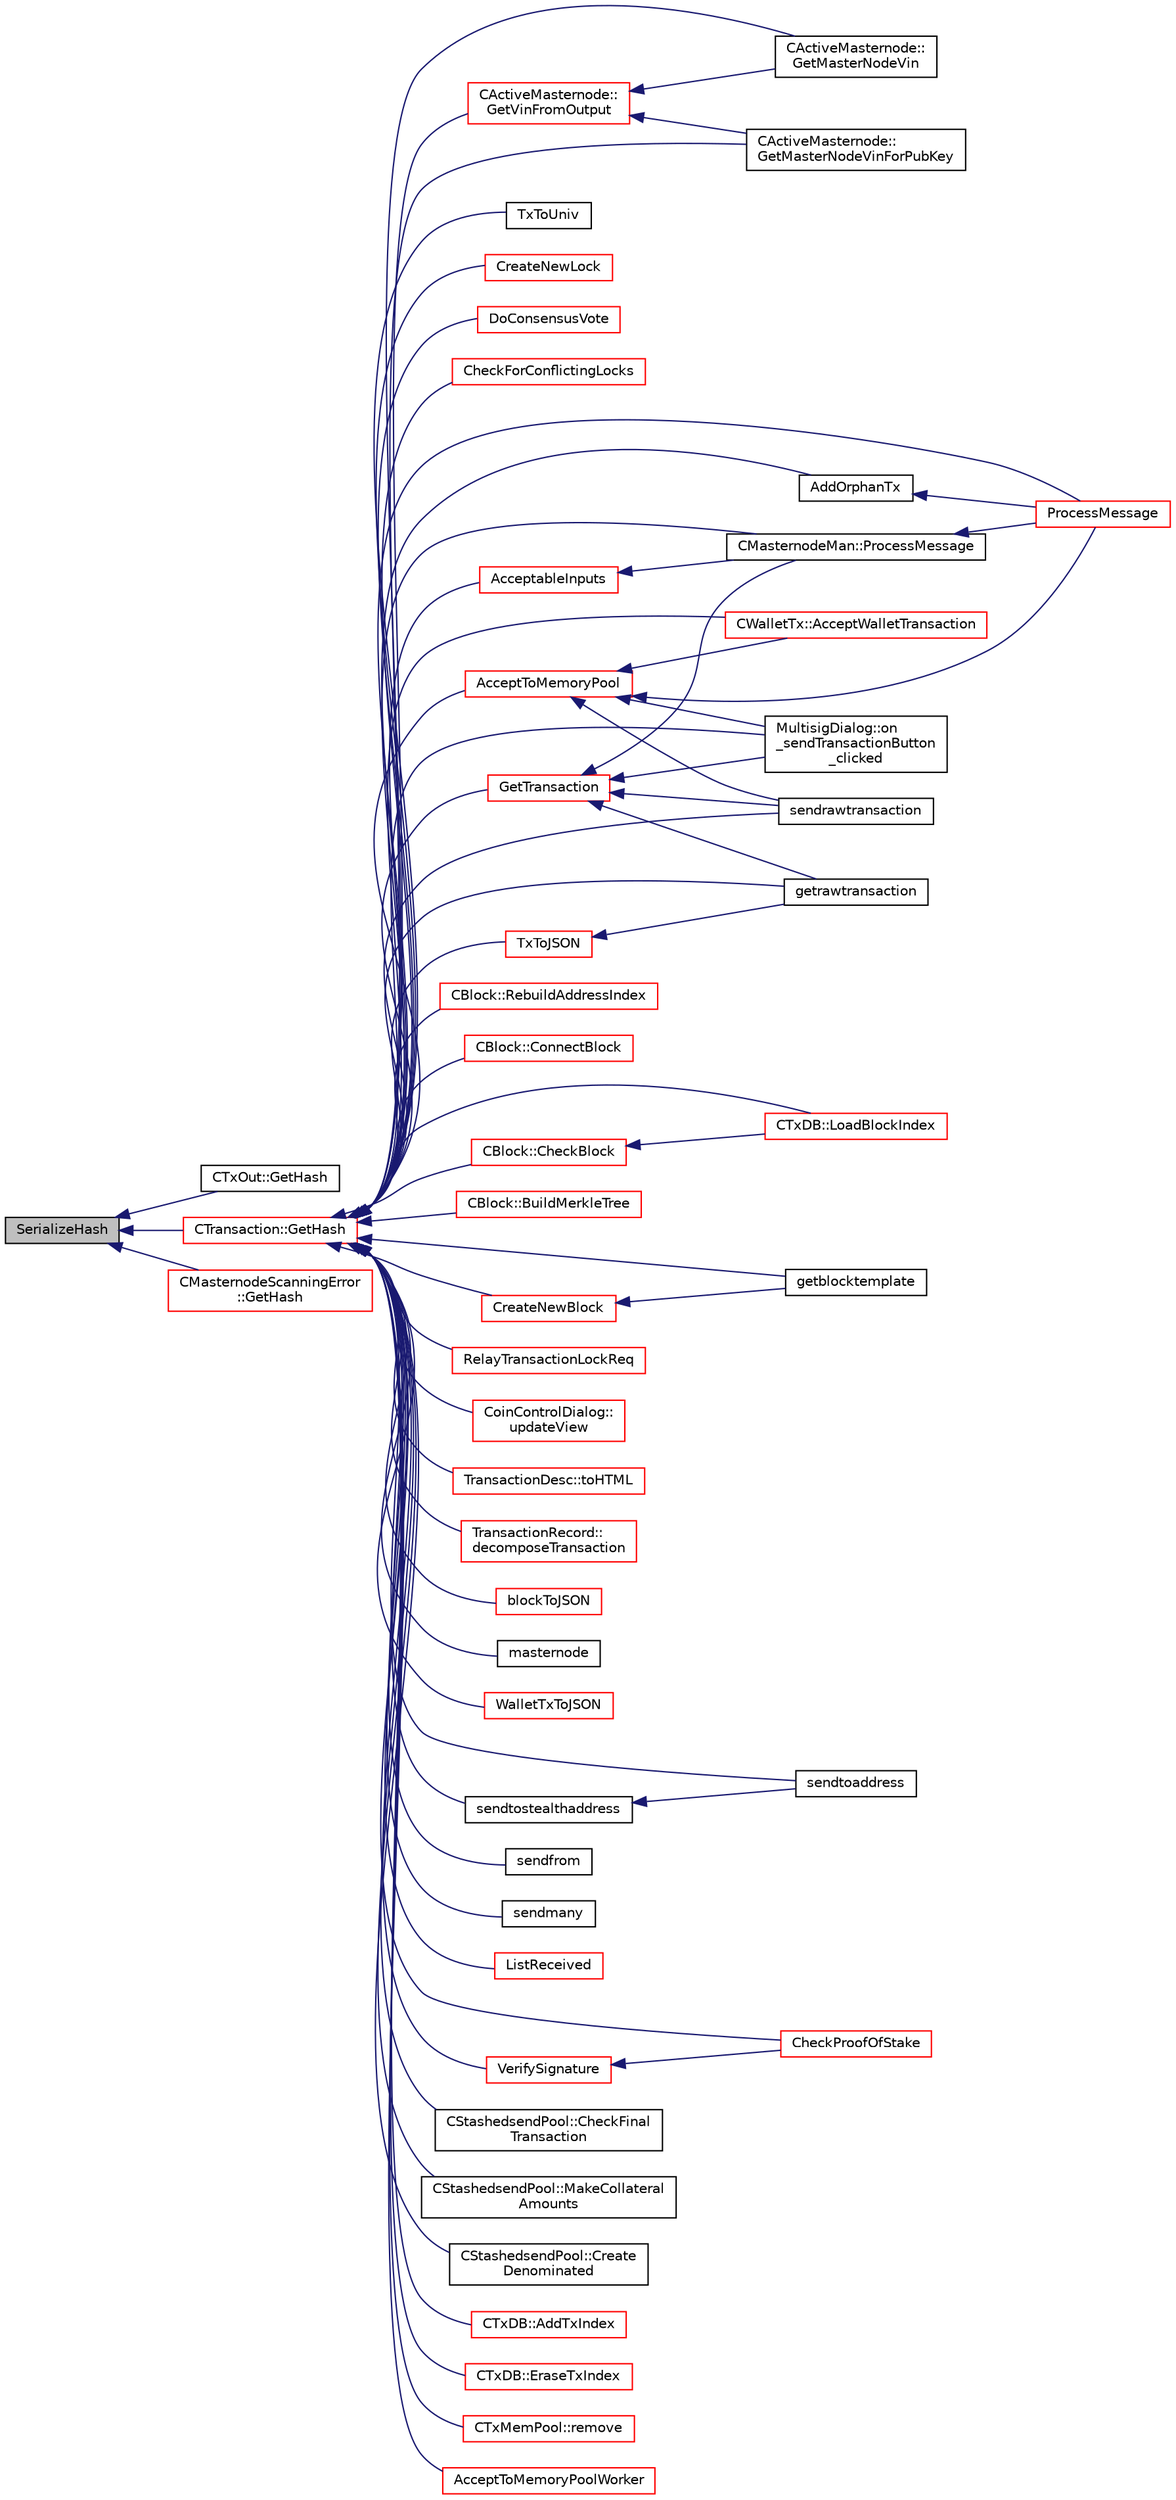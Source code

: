 digraph "SerializeHash"
{
  edge [fontname="Helvetica",fontsize="10",labelfontname="Helvetica",labelfontsize="10"];
  node [fontname="Helvetica",fontsize="10",shape=record];
  rankdir="LR";
  Node719 [label="SerializeHash",height=0.2,width=0.4,color="black", fillcolor="grey75", style="filled", fontcolor="black"];
  Node719 -> Node720 [dir="back",color="midnightblue",fontsize="10",style="solid",fontname="Helvetica"];
  Node720 [label="CTxOut::GetHash",height=0.2,width=0.4,color="black", fillcolor="white", style="filled",URL="$d2/db7/class_c_tx_out.html#af97a27e75b8698951bacc4c5a6ca70af"];
  Node719 -> Node721 [dir="back",color="midnightblue",fontsize="10",style="solid",fontname="Helvetica"];
  Node721 [label="CTransaction::GetHash",height=0.2,width=0.4,color="red", fillcolor="white", style="filled",URL="$df/d43/class_c_transaction.html#a0b46d80e82ca324e82c2ce3fc1492bfa"];
  Node721 -> Node722 [dir="back",color="midnightblue",fontsize="10",style="solid",fontname="Helvetica"];
  Node722 [label="CActiveMasternode::\lGetMasterNodeVin",height=0.2,width=0.4,color="black", fillcolor="white", style="filled",URL="$d9/d29/class_c_active_masternode.html#adc93036b86ee9ef6abe5e0b783a51283"];
  Node721 -> Node723 [dir="back",color="midnightblue",fontsize="10",style="solid",fontname="Helvetica"];
  Node723 [label="CActiveMasternode::\lGetMasterNodeVinForPubKey",height=0.2,width=0.4,color="black", fillcolor="white", style="filled",URL="$d9/d29/class_c_active_masternode.html#ada17e6bbfd69a3acf166b49c10365da4"];
  Node721 -> Node724 [dir="back",color="midnightblue",fontsize="10",style="solid",fontname="Helvetica"];
  Node724 [label="CActiveMasternode::\lGetVinFromOutput",height=0.2,width=0.4,color="red", fillcolor="white", style="filled",URL="$d9/d29/class_c_active_masternode.html#abc2ae1e24001f80ace4bbea2b6453944"];
  Node724 -> Node722 [dir="back",color="midnightblue",fontsize="10",style="solid",fontname="Helvetica"];
  Node724 -> Node723 [dir="back",color="midnightblue",fontsize="10",style="solid",fontname="Helvetica"];
  Node721 -> Node726 [dir="back",color="midnightblue",fontsize="10",style="solid",fontname="Helvetica"];
  Node726 [label="TxToUniv",height=0.2,width=0.4,color="black", fillcolor="white", style="filled",URL="$d5/d2e/core__write_8cpp.html#aeb901ca565e3df0e3bc0c9863ad8f53a"];
  Node721 -> Node727 [dir="back",color="midnightblue",fontsize="10",style="solid",fontname="Helvetica"];
  Node727 [label="CreateNewLock",height=0.2,width=0.4,color="red", fillcolor="white", style="filled",URL="$d6/d5f/instantx_8h.html#a3774b6dae3dfa0a6c85e3604e742150c"];
  Node721 -> Node765 [dir="back",color="midnightblue",fontsize="10",style="solid",fontname="Helvetica"];
  Node765 [label="DoConsensusVote",height=0.2,width=0.4,color="red", fillcolor="white", style="filled",URL="$d6/d5f/instantx_8h.html#a0753801d6e6eb2cb230a85a6ba6fd371"];
  Node721 -> Node766 [dir="back",color="midnightblue",fontsize="10",style="solid",fontname="Helvetica"];
  Node766 [label="CheckForConflictingLocks",height=0.2,width=0.4,color="red", fillcolor="white", style="filled",URL="$d6/d5f/instantx_8h.html#aef32a1712071881d322fdb3740c07227"];
  Node721 -> Node768 [dir="back",color="midnightblue",fontsize="10",style="solid",fontname="Helvetica"];
  Node768 [label="AddOrphanTx",height=0.2,width=0.4,color="black", fillcolor="white", style="filled",URL="$df/d0a/main_8cpp.html#a007d6ac629647b3d8d9e2b90086e75cc"];
  Node768 -> Node729 [dir="back",color="midnightblue",fontsize="10",style="solid",fontname="Helvetica"];
  Node729 [label="ProcessMessage",height=0.2,width=0.4,color="red", fillcolor="white", style="filled",URL="$df/d0a/main_8cpp.html#a8ba92b1a4bce3c835e887a9073d17d8e"];
  Node721 -> Node769 [dir="back",color="midnightblue",fontsize="10",style="solid",fontname="Helvetica"];
  Node769 [label="AcceptToMemoryPool",height=0.2,width=0.4,color="red", fillcolor="white", style="filled",URL="$d4/dbf/main_8h.html#addea0e425b693b4c1be712c3ead94568",tooltip="(try to) add transaction to memory pool "];
  Node769 -> Node771 [dir="back",color="midnightblue",fontsize="10",style="solid",fontname="Helvetica"];
  Node771 [label="CWalletTx::AcceptWalletTransaction",height=0.2,width=0.4,color="red", fillcolor="white", style="filled",URL="$d6/d53/class_c_wallet_tx.html#af6d1a5a731bb69e1d94de84eb6fd15a5"];
  Node769 -> Node729 [dir="back",color="midnightblue",fontsize="10",style="solid",fontname="Helvetica"];
  Node769 -> Node813 [dir="back",color="midnightblue",fontsize="10",style="solid",fontname="Helvetica"];
  Node813 [label="MultisigDialog::on\l_sendTransactionButton\l_clicked",height=0.2,width=0.4,color="black", fillcolor="white", style="filled",URL="$d4/df4/class_multisig_dialog.html#a71fcf325cb0cde9223eefc62b3b7634b"];
  Node769 -> Node814 [dir="back",color="midnightblue",fontsize="10",style="solid",fontname="Helvetica"];
  Node814 [label="sendrawtransaction",height=0.2,width=0.4,color="black", fillcolor="white", style="filled",URL="$dc/da8/rpcrawtransaction_8cpp.html#ad5aad44f890060f42efb49acf349511e"];
  Node721 -> Node815 [dir="back",color="midnightblue",fontsize="10",style="solid",fontname="Helvetica"];
  Node815 [label="AcceptableInputs",height=0.2,width=0.4,color="red", fillcolor="white", style="filled",URL="$d4/dbf/main_8h.html#a43f9c625cc3dfd663a76ddb4d15fce58"];
  Node815 -> Node855 [dir="back",color="midnightblue",fontsize="10",style="solid",fontname="Helvetica"];
  Node855 [label="CMasternodeMan::ProcessMessage",height=0.2,width=0.4,color="black", fillcolor="white", style="filled",URL="$dc/d6b/class_c_masternode_man.html#ae3e5d263cebdcd932eca49caeadce9aa"];
  Node855 -> Node729 [dir="back",color="midnightblue",fontsize="10",style="solid",fontname="Helvetica"];
  Node721 -> Node771 [dir="back",color="midnightblue",fontsize="10",style="solid",fontname="Helvetica"];
  Node721 -> Node860 [dir="back",color="midnightblue",fontsize="10",style="solid",fontname="Helvetica"];
  Node860 [label="GetTransaction",height=0.2,width=0.4,color="red", fillcolor="white", style="filled",URL="$d4/dbf/main_8h.html#a7d2a4633e4e0e8e4cb9c881d45a496b5"];
  Node860 -> Node855 [dir="back",color="midnightblue",fontsize="10",style="solid",fontname="Helvetica"];
  Node860 -> Node813 [dir="back",color="midnightblue",fontsize="10",style="solid",fontname="Helvetica"];
  Node860 -> Node875 [dir="back",color="midnightblue",fontsize="10",style="solid",fontname="Helvetica"];
  Node875 [label="getrawtransaction",height=0.2,width=0.4,color="black", fillcolor="white", style="filled",URL="$dc/da8/rpcrawtransaction_8cpp.html#a12e1b8a05d99d1544e5343c2282cc55a"];
  Node860 -> Node814 [dir="back",color="midnightblue",fontsize="10",style="solid",fontname="Helvetica"];
  Node721 -> Node879 [dir="back",color="midnightblue",fontsize="10",style="solid",fontname="Helvetica"];
  Node879 [label="CBlock::RebuildAddressIndex",height=0.2,width=0.4,color="red", fillcolor="white", style="filled",URL="$d3/d51/class_c_block.html#aea2c77ad84cd7909720f75a0c3f7ddc2"];
  Node721 -> Node880 [dir="back",color="midnightblue",fontsize="10",style="solid",fontname="Helvetica"];
  Node880 [label="CBlock::ConnectBlock",height=0.2,width=0.4,color="red", fillcolor="white", style="filled",URL="$d3/d51/class_c_block.html#a1ae149d97c7b7eadf48f5cea934b6217"];
  Node721 -> Node881 [dir="back",color="midnightblue",fontsize="10",style="solid",fontname="Helvetica"];
  Node881 [label="CBlock::CheckBlock",height=0.2,width=0.4,color="red", fillcolor="white", style="filled",URL="$d3/d51/class_c_block.html#a423d19b5a2bf03e26cd412976df3ab20"];
  Node881 -> Node780 [dir="back",color="midnightblue",fontsize="10",style="solid",fontname="Helvetica"];
  Node780 [label="CTxDB::LoadBlockIndex",height=0.2,width=0.4,color="red", fillcolor="white", style="filled",URL="$d9/d8d/class_c_tx_d_b.html#abcb9df0821d996f811f6604b452a26a0"];
  Node721 -> Node729 [dir="back",color="midnightblue",fontsize="10",style="solid",fontname="Helvetica"];
  Node721 -> Node882 [dir="back",color="midnightblue",fontsize="10",style="solid",fontname="Helvetica"];
  Node882 [label="CBlock::BuildMerkleTree",height=0.2,width=0.4,color="red", fillcolor="white", style="filled",URL="$d3/d51/class_c_block.html#ad943ecec57cdf564937eee7becaecb88"];
  Node721 -> Node855 [dir="back",color="midnightblue",fontsize="10",style="solid",fontname="Helvetica"];
  Node721 -> Node888 [dir="back",color="midnightblue",fontsize="10",style="solid",fontname="Helvetica"];
  Node888 [label="CreateNewBlock",height=0.2,width=0.4,color="red", fillcolor="white", style="filled",URL="$de/d13/miner_8h.html#aca0de7d757e027c2b08bd101c68c1549"];
  Node888 -> Node890 [dir="back",color="midnightblue",fontsize="10",style="solid",fontname="Helvetica"];
  Node890 [label="getblocktemplate",height=0.2,width=0.4,color="black", fillcolor="white", style="filled",URL="$d4/ddd/rpcmining_8cpp.html#a27347eecedd59156c914fcb5ce488f9a"];
  Node721 -> Node891 [dir="back",color="midnightblue",fontsize="10",style="solid",fontname="Helvetica"];
  Node891 [label="RelayTransactionLockReq",height=0.2,width=0.4,color="red", fillcolor="white", style="filled",URL="$d7/d97/net_8h.html#a83d330c7d36395aa1a22d4aebddaf499"];
  Node721 -> Node899 [dir="back",color="midnightblue",fontsize="10",style="solid",fontname="Helvetica"];
  Node899 [label="CoinControlDialog::\lupdateView",height=0.2,width=0.4,color="red", fillcolor="white", style="filled",URL="$dd/dfb/class_coin_control_dialog.html#aadea33050e5c1efd5eae8d2fcfa721f9"];
  Node721 -> Node813 [dir="back",color="midnightblue",fontsize="10",style="solid",fontname="Helvetica"];
  Node721 -> Node784 [dir="back",color="midnightblue",fontsize="10",style="solid",fontname="Helvetica"];
  Node784 [label="TransactionDesc::toHTML",height=0.2,width=0.4,color="red", fillcolor="white", style="filled",URL="$d4/da9/class_transaction_desc.html#ab7c9dbb2048aae121dd9d75df86e64f4"];
  Node721 -> Node906 [dir="back",color="midnightblue",fontsize="10",style="solid",fontname="Helvetica"];
  Node906 [label="TransactionRecord::\ldecomposeTransaction",height=0.2,width=0.4,color="red", fillcolor="white", style="filled",URL="$d1/da7/class_transaction_record.html#a9f5db4465fa5fdcc3f9af525096bcdb9"];
  Node721 -> Node909 [dir="back",color="midnightblue",fontsize="10",style="solid",fontname="Helvetica"];
  Node909 [label="blockToJSON",height=0.2,width=0.4,color="red", fillcolor="white", style="filled",URL="$d0/d47/rpcblockchain_8cpp.html#a414df5de934bac4418f19c9293f63dad"];
  Node721 -> Node890 [dir="back",color="midnightblue",fontsize="10",style="solid",fontname="Helvetica"];
  Node721 -> Node916 [dir="back",color="midnightblue",fontsize="10",style="solid",fontname="Helvetica"];
  Node916 [label="TxToJSON",height=0.2,width=0.4,color="red", fillcolor="white", style="filled",URL="$dc/da8/rpcrawtransaction_8cpp.html#a366b04dae2aae86eee356cc85d759268"];
  Node916 -> Node875 [dir="back",color="midnightblue",fontsize="10",style="solid",fontname="Helvetica"];
  Node721 -> Node875 [dir="back",color="midnightblue",fontsize="10",style="solid",fontname="Helvetica"];
  Node721 -> Node814 [dir="back",color="midnightblue",fontsize="10",style="solid",fontname="Helvetica"];
  Node721 -> Node743 [dir="back",color="midnightblue",fontsize="10",style="solid",fontname="Helvetica"];
  Node743 [label="masternode",height=0.2,width=0.4,color="black", fillcolor="white", style="filled",URL="$d5/d6b/rpcstashedsend_8cpp.html#a30609e443aeb47c29ed0878d16b1b5e1"];
  Node721 -> Node918 [dir="back",color="midnightblue",fontsize="10",style="solid",fontname="Helvetica"];
  Node918 [label="WalletTxToJSON",height=0.2,width=0.4,color="red", fillcolor="white", style="filled",URL="$df/d1d/rpcwallet_8cpp.html#a28e51f3edfce43e075603e9e315f40c4"];
  Node721 -> Node755 [dir="back",color="midnightblue",fontsize="10",style="solid",fontname="Helvetica"];
  Node755 [label="sendtoaddress",height=0.2,width=0.4,color="black", fillcolor="white", style="filled",URL="$df/d1d/rpcwallet_8cpp.html#a134064858f9cfa4775a6ae34cac2b133"];
  Node721 -> Node756 [dir="back",color="midnightblue",fontsize="10",style="solid",fontname="Helvetica"];
  Node756 [label="sendfrom",height=0.2,width=0.4,color="black", fillcolor="white", style="filled",URL="$df/d1d/rpcwallet_8cpp.html#a845eaefd9ec7752b1145c183205524d0"];
  Node721 -> Node761 [dir="back",color="midnightblue",fontsize="10",style="solid",fontname="Helvetica"];
  Node761 [label="sendmany",height=0.2,width=0.4,color="black", fillcolor="white", style="filled",URL="$df/d1d/rpcwallet_8cpp.html#adeb5f23f20fb4e589dab23cadf75c92d"];
  Node721 -> Node922 [dir="back",color="midnightblue",fontsize="10",style="solid",fontname="Helvetica"];
  Node922 [label="ListReceived",height=0.2,width=0.4,color="red", fillcolor="white", style="filled",URL="$df/d1d/rpcwallet_8cpp.html#a0cc958f67a8d6d0002cb4fee19eddb5c"];
  Node721 -> Node925 [dir="back",color="midnightblue",fontsize="10",style="solid",fontname="Helvetica"];
  Node925 [label="sendtostealthaddress",height=0.2,width=0.4,color="black", fillcolor="white", style="filled",URL="$df/d1d/rpcwallet_8cpp.html#ad901105908c7eea072067a49643a906e"];
  Node925 -> Node755 [dir="back",color="midnightblue",fontsize="10",style="solid",fontname="Helvetica"];
  Node721 -> Node926 [dir="back",color="midnightblue",fontsize="10",style="solid",fontname="Helvetica"];
  Node926 [label="VerifySignature",height=0.2,width=0.4,color="red", fillcolor="white", style="filled",URL="$de/d7f/script_8h.html#a3bebacccf5ed6d80e80889b65830f893"];
  Node926 -> Node930 [dir="back",color="midnightblue",fontsize="10",style="solid",fontname="Helvetica"];
  Node930 [label="CheckProofOfStake",height=0.2,width=0.4,color="red", fillcolor="white", style="filled",URL="$d4/dd4/stake_8h.html#a01e09fbdb926d4581ea48c4cf2f337a1"];
  Node721 -> Node930 [dir="back",color="midnightblue",fontsize="10",style="solid",fontname="Helvetica"];
  Node721 -> Node777 [dir="back",color="midnightblue",fontsize="10",style="solid",fontname="Helvetica"];
  Node777 [label="CStashedsendPool::CheckFinal\lTransaction",height=0.2,width=0.4,color="black", fillcolor="white", style="filled",URL="$dd/d8a/class_c_stashedsend_pool.html#aba122588a53a90150595bc4279beb67c"];
  Node721 -> Node763 [dir="back",color="midnightblue",fontsize="10",style="solid",fontname="Helvetica"];
  Node763 [label="CStashedsendPool::MakeCollateral\lAmounts",height=0.2,width=0.4,color="black", fillcolor="white", style="filled",URL="$dd/d8a/class_c_stashedsend_pool.html#af475cbfebb9c64e9e7b831f2415d921c",tooltip="Split up large inputs or make fee sized inputs. "];
  Node721 -> Node764 [dir="back",color="midnightblue",fontsize="10",style="solid",fontname="Helvetica"];
  Node764 [label="CStashedsendPool::Create\lDenominated",height=0.2,width=0.4,color="black", fillcolor="white", style="filled",URL="$dd/d8a/class_c_stashedsend_pool.html#a02b3808e3653ed966b4c60874a137490"];
  Node721 -> Node932 [dir="back",color="midnightblue",fontsize="10",style="solid",fontname="Helvetica"];
  Node932 [label="CTxDB::AddTxIndex",height=0.2,width=0.4,color="red", fillcolor="white", style="filled",URL="$d9/d8d/class_c_tx_d_b.html#a6c0d7c688e8fd7ac28afde78ae6b624e"];
  Node721 -> Node933 [dir="back",color="midnightblue",fontsize="10",style="solid",fontname="Helvetica"];
  Node933 [label="CTxDB::EraseTxIndex",height=0.2,width=0.4,color="red", fillcolor="white", style="filled",URL="$d9/d8d/class_c_tx_d_b.html#a5e0f0ed39529758a90953a2a08fc9412"];
  Node721 -> Node780 [dir="back",color="midnightblue",fontsize="10",style="solid",fontname="Helvetica"];
  Node721 -> Node935 [dir="back",color="midnightblue",fontsize="10",style="solid",fontname="Helvetica"];
  Node935 [label="CTxMemPool::remove",height=0.2,width=0.4,color="red", fillcolor="white", style="filled",URL="$db/d98/class_c_tx_mem_pool.html#a258e23e3a434045d522a8cebc5a039ce"];
  Node721 -> Node937 [dir="back",color="midnightblue",fontsize="10",style="solid",fontname="Helvetica"];
  Node937 [label="AcceptToMemoryPoolWorker",height=0.2,width=0.4,color="red", fillcolor="white", style="filled",URL="$dd/d7d/validation_8cpp.html#a274b0623037c72315662a07ecf760176"];
  Node719 -> Node972 [dir="back",color="midnightblue",fontsize="10",style="solid",fontname="Helvetica"];
  Node972 [label="CMasternodeScanningError\l::GetHash",height=0.2,width=0.4,color="red", fillcolor="white", style="filled",URL="$d0/de7/class_c_masternode_scanning_error.html#a1395f02d1f811d798164e34564b68c49"];
}
